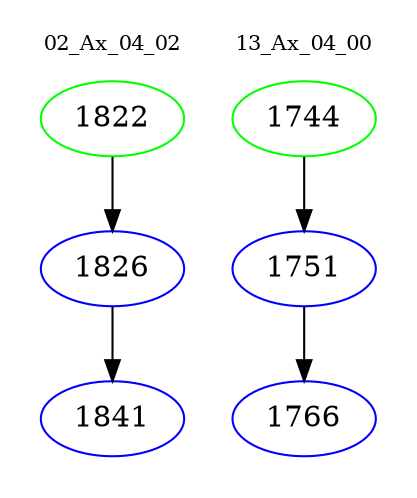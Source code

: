 digraph{
subgraph cluster_0 {
color = white
label = "02_Ax_04_02";
fontsize=10;
T0_1822 [label="1822", color="green"]
T0_1822 -> T0_1826 [color="black"]
T0_1826 [label="1826", color="blue"]
T0_1826 -> T0_1841 [color="black"]
T0_1841 [label="1841", color="blue"]
}
subgraph cluster_1 {
color = white
label = "13_Ax_04_00";
fontsize=10;
T1_1744 [label="1744", color="green"]
T1_1744 -> T1_1751 [color="black"]
T1_1751 [label="1751", color="blue"]
T1_1751 -> T1_1766 [color="black"]
T1_1766 [label="1766", color="blue"]
}
}

